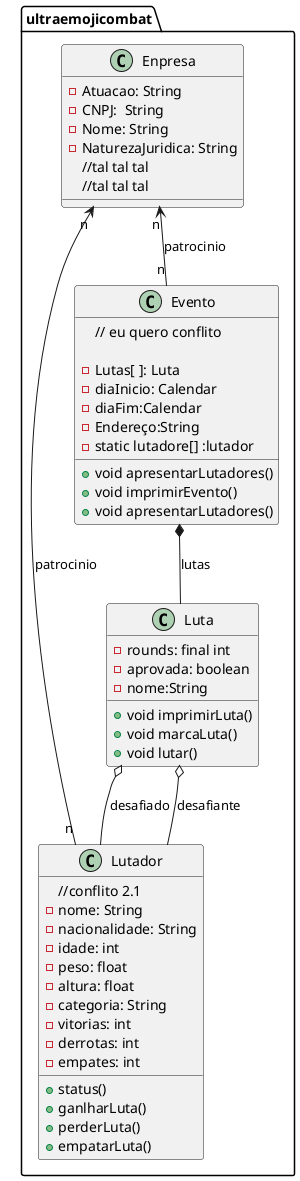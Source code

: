 @startuml exercicio
package  ultraemojicombat <<folder>>{

    class Lutador{
        //conflito 2.1
        - nome: String
        - nacionalidade: String
        - idade: int   
        - peso: float 
        - altura: float 
        - categoria: String
        - vitorias: int   
        - derrotas: int   
        - empates: int   

        + status()
        + ganlharLuta()
        + perderLuta()
        + empatarLuta()    
    }
    class Luta{
        - rounds: final int
        - aprovada: boolean
        - nome:String
        + void imprimirLuta()
        + void marcaLuta()
        + void lutar()
    }
    class Enpresa{
        - Atuacao: String
        - CNPJ:  String
        - Nome: String
        - NaturezaJuridica: String
        //tal tal tal
        //tal tal tal
    }
    class Evento{
        // eu quero conflito 
        
        - Lutas[ ]: Luta
        - diaInicio: Calendar
        - diaFim:Calendar
        - Endereço:String
        - static lutadore[] :lutador
        + void apresentarLutadores()
        + void imprimirEvento()
        + void apresentarLutadores()
    }
    Evento *-- Luta: lutas
    Luta o-- Lutador: desafiado
    Luta o-- Lutador: desafiante
    Enpresa "n" <-- "n" Lutador :patrocinio
    Enpresa "n" <-- "n" Evento  :patrocinio
}
@enduml
